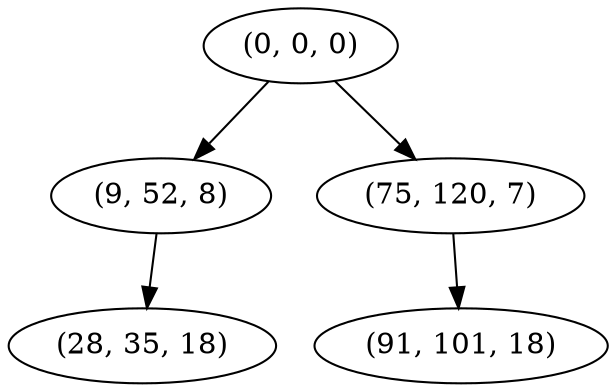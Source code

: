 digraph tree {
    "(0, 0, 0)";
    "(9, 52, 8)";
    "(28, 35, 18)";
    "(75, 120, 7)";
    "(91, 101, 18)";
    "(0, 0, 0)" -> "(9, 52, 8)";
    "(0, 0, 0)" -> "(75, 120, 7)";
    "(9, 52, 8)" -> "(28, 35, 18)";
    "(75, 120, 7)" -> "(91, 101, 18)";
}
